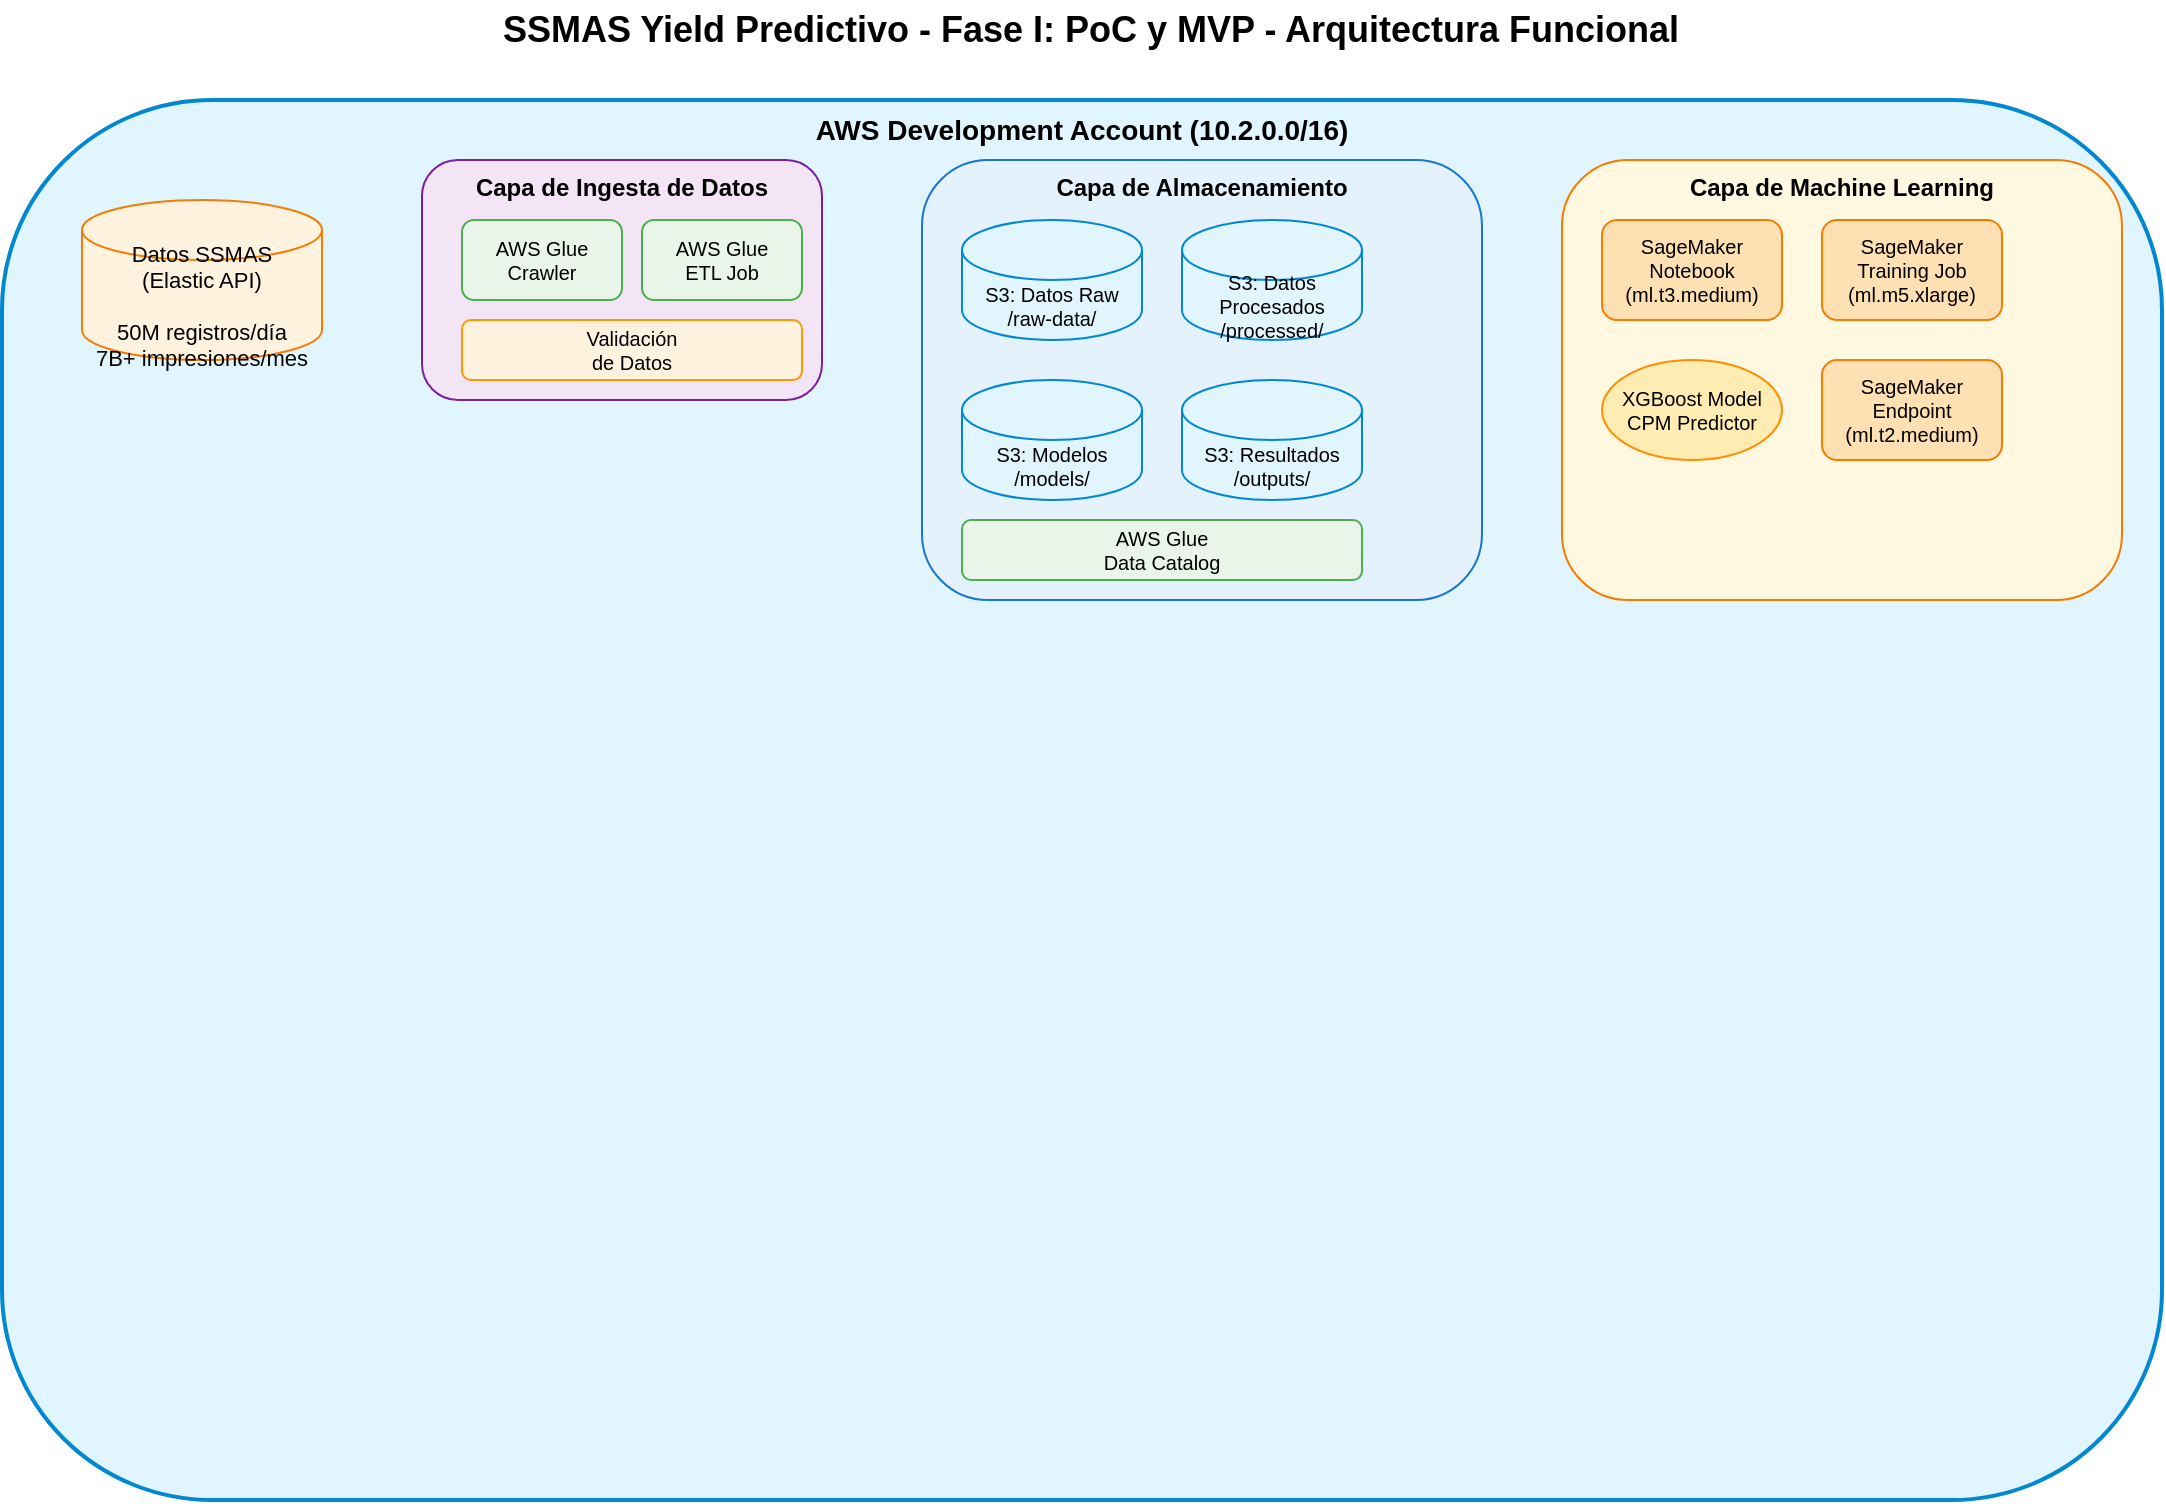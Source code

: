 <mxfile>
  <diagram name="SSMAS Yield Predictivo - Fase I - Arquitectura Funcional" id="caso1-fase1-functional">
    <mxGraphModel dx="1422" dy="821" grid="1" gridSize="10" guides="1" tooltips="1" connect="1" arrows="1" fold="1" page="1" pageScale="1" pageWidth="1169" pageHeight="827" math="0" shadow="0">
      <root>
        <mxCell id="0" />
        <mxCell id="1" parent="0" />

        <!-- Título -->
        <mxCell id="title" value="SSMAS Yield Predictivo - Fase I: PoC y MVP - Arquitectura Funcional" style="text;html=1;strokeColor=none;fillColor=none;align=center;verticalAlign=middle;whiteSpace=wrap;rounded=0;fontSize=18;fontStyle=1" vertex="1" parent="1">
          <mxGeometry x="250" y="20" width="669" height="30" as="geometry" />
        </mxCell>

        <!-- Development Account Container -->
        <mxCell id="dev-account" value="AWS Development Account (10.2.0.0/16)" style="rounded=1;whiteSpace=wrap;html=1;verticalAlign=top;fontSize=14;fontStyle=1;fillColor=#E1F5FE;strokeColor=#0288D1;strokeWidth=2;" vertex="1" parent="1">
          <mxGeometry x="40" y="70" width="1080" height="700" as="geometry" />
        </mxCell>

        <!-- Data Source -->
        <mxCell id="elastic-source" value="Datos SSMAS&#xa;(Elastic API)&#xa;&#xa;50M registros/día&#xa;7B+ impresiones/mes" style="shape=cylinder3;whiteSpace=wrap;html=1;boundedLbl=1;backgroundOutline=1;size=15;fillColor=#FFF3E0;strokeColor=#F57C00;fontSize=11;" vertex="1" parent="1">
          <mxGeometry x="80" y="120" width="120" height="80" as="geometry" />
        </mxCell>

        <!-- Data Ingestion Layer -->
        <mxCell id="ingestion-layer" value="Capa de Ingesta de Datos" style="rounded=1;whiteSpace=wrap;html=1;verticalAlign=top;fontSize=12;fontStyle=1;fillColor=#F3E5F5;strokeColor=#7B1FA2;" vertex="1" parent="1">
          <mxGeometry x="250" y="100" width="200" height="120" as="geometry" />
        </mxCell>

        <mxCell id="glue-crawler" value="AWS Glue&#xa;Crawler" style="rounded=1;whiteSpace=wrap;html=1;fillColor=#E8F5E8;strokeColor=#4CAF50;fontSize=10;" vertex="1" parent="1">
          <mxGeometry x="270" y="130" width="80" height="40" as="geometry" />
        </mxCell>

        <mxCell id="glue-etl" value="AWS Glue&#xa;ETL Job" style="rounded=1;whiteSpace=wrap;html=1;fillColor=#E8F5E8;strokeColor=#4CAF50;fontSize=10;" vertex="1" parent="1">
          <mxGeometry x="360" y="130" width="80" height="40" as="geometry" />
        </mxCell>

        <mxCell id="data-validation" value="Validación&#xa;de Datos" style="rounded=1;whiteSpace=wrap;html=1;fillColor=#FFF3E0;strokeColor=#FF9800;fontSize=10;" vertex="1" parent="1">
          <mxGeometry x="270" y="180" width="170" height="30" as="geometry" />
        </mxCell>

        <!-- Data Storage Layer -->
        <mxCell id="storage-layer" value="Capa de Almacenamiento" style="rounded=1;whiteSpace=wrap;html=1;verticalAlign=top;fontSize=12;fontStyle=1;fillColor=#E3F2FD;strokeColor=#1976D2;" vertex="1" parent="1">
          <mxGeometry x="500" y="100" width="280" height="220" as="geometry" />
        </mxCell>

        <mxCell id="s3-raw" value="S3: Datos Raw&#xa;/raw-data/" style="shape=cylinder3;whiteSpace=wrap;html=1;boundedLbl=1;backgroundOutline=1;size=15;fillColor=#E1F5FE;strokeColor=#0288D1;fontSize=10;" vertex="1" parent="1">
          <mxGeometry x="520" y="130" width="90" height="60" as="geometry" />
        </mxCell>

        <mxCell id="s3-processed" value="S3: Datos&#xa;Procesados&#xa;/processed/" style="shape=cylinder3;whiteSpace=wrap;html=1;boundedLbl=1;backgroundOutline=1;size=15;fillColor=#E1F5FE;strokeColor=#0288D1;fontSize=10;" vertex="1" parent="1">
          <mxGeometry x="630" y="130" width="90" height="60" as="geometry" />
        </mxCell>

        <mxCell id="s3-models" value="S3: Modelos&#xa;/models/" style="shape=cylinder3;whiteSpace=wrap;html=1;boundedLbl=1;backgroundOutline=1;size=15;fillColor=#E1F5FE;strokeColor=#0288D1;fontSize=10;" vertex="1" parent="1">
          <mxGeometry x="520" y="210" width="90" height="60" as="geometry" />
        </mxCell>

        <mxCell id="s3-results" value="S3: Resultados&#xa;/outputs/" style="shape=cylinder3;whiteSpace=wrap;html=1;boundedLbl=1;backgroundOutline=1;size=15;fillColor=#E1F5FE;strokeColor=#0288D1;fontSize=10;" vertex="1" parent="1">
          <mxGeometry x="630" y="210" width="90" height="60" as="geometry" />
        </mxCell>

        <mxCell id="glue-catalog" value="AWS Glue&#xa;Data Catalog" style="rounded=1;whiteSpace=wrap;html=1;fillColor=#E8F5E8;strokeColor=#4CAF50;fontSize=10;" vertex="1" parent="1">
          <mxGeometry x="520" y="280" width="200" height="30" as="geometry" />
        </mxCell>

        <!-- Machine Learning Layer -->
        <mxCell id="ml-layer" value="Capa de Machine Learning" style="rounded=1;whiteSpace=wrap;html=1;verticalAlign=top;fontSize=12;fontStyle=1;fillColor=#FFF8E1;strokeColor=#F57C00;" vertex="1" parent="1">
          <mxGeometry x="820" y="100" width="280" height="220" as="geometry" />
        </mxCell>

        <mxCell id="sagemaker-notebook" value="SageMaker&#xa;Notebook&#xa;(ml.t3.medium)" style="rounded=1;whiteSpace=wrap;html=1;fillColor=#FFE0B2;strokeColor=#F57C00;fontSize=10;" vertex="1" parent="1">
          <mxGeometry x="840" y="130" width="90" height="50" as="geometry" />
        </mxCell>

        <mxCell id="sagemaker-training" value="SageMaker&#xa;Training Job&#xa;(ml.m5.xlarge)" style="rounded=1;whiteSpace=wrap;html=1;fillColor=#FFE0B2;strokeColor=#F57C00;fontSize=10;" vertex="1" parent="1">
          <mxGeometry x="950" y="130" width="90" height="50" as="geometry" />
        </mxCell>

        <mxCell id="xgboost-model" value="XGBoost Model&#xa;CPM Predictor" style="ellipse;whiteSpace=wrap;html=1;fillColor=#FFECB3;strokeColor=#FF8F00;fontSize=10;" vertex="1" parent="1">
          <mxGeometry x="840" y="200" width="90" height="50" as="geometry" />
        </mxCell>

        <mxCell id="sagemaker-endpoint" value="SageMaker&#xa;Endpoint&#xa;(ml.t2.medium)" style="rounded=1;whiteSpace=wrap;html=1;fillColor=#FFE0B2;strokeColor=#F57C00;fontSize=10;" vertex="1" parent="1">
          <mxGeometry x="950" y="200" width="90" height="50" as="geometry" />
        </mxCell>

        <mxCell id="model-registry" value="Model Registry&#xa;& Versioning" style="rounded=1;whiteSpace=wrap;html=1;fillColor=#FFF3E0;strokeColor=#FF9800;fontSize=10;" vertex="1" parent="1">
          <mxGeometry x="840" y="270" width="200" height="30" as="geometry" />
        </mxCell>

        <!-- API and Integration Layer -->
        <mxCell id="api-layer" value="Capa de API e Integración" style="rounded=1;whiteSpace=wrap;html=1;verticalAlign=top;fontSize=12;fontStyle=1;fillColor=#E8F5E8;strokeColor=#4CAF50;" vertex="1" parent="1">
          <mxGeometry x="500" y="360" width="280" height="150" as="geometry" />
        </mxCell>

        <mxCell id="api-gateway" value="API Gateway&#xa;/predict endpoint" style="rounded=1;whiteSpace=wrap;html=1;fillColor=#C8E6C9;strokeColor=#4CAF50;fontSize=10;" vertex="1" parent="1">
          <mxGeometry x="520" y="390" width="100" height="40" as="geometry" />
        </mxCell>

        <mxCell id="lambda-integration" value="Lambda&#xa;Integration" style="rounded=1;whiteSpace=wrap;html=1;fillColor=#C8E6C9;strokeColor=#4CAF50;fontSize=10;" vertex="1" parent="1">
          <mxGeometry x="640" y="390" width="80" height="40" as="geometry" />
        </mxCell>

        <mxCell id="data-validation-api" value="Validación de Input&#xa;& Transformación" style="rounded=1;whiteSpace=wrap;html=1;fillColor=#A5D6A7;strokeColor=#388E3C;fontSize=10;" vertex="1" parent="1">
          <mxGeometry x="520" y="450" width="200" height="40" as="geometry" />
        </mxCell>

        <!-- Monitoring and Security Layer -->
        <mxCell id="monitoring-layer" value="Capa de Monitorización y Seguridad" style="rounded=1;whiteSpace=wrap;html=1;verticalAlign=top;fontSize=12;fontStyle=1;fillColor=#FCE4EC;strokeColor=#C2185B;" vertex="1" parent="1">
          <mxGeometry x="80" y="550" width="1000" height="180" as="geometry" />
        </mxCell>

        <mxCell id="cloudwatch" value="CloudWatch&#xa;Logs & Metrics" style="rounded=1;whiteSpace=wrap;html=1;fillColor=#F8BBD9;strokeColor=#C2185B;fontSize=10;" vertex="1" parent="1">
          <mxGeometry x="120" y="590" width="100" height="40" as="geometry" />
        </mxCell>

        <mxCell id="cloudwatch-dashboard" value="CloudWatch&#xa;Dashboard" style="rounded=1;whiteSpace=wrap;html=1;fillColor=#F8BBD9;strokeColor=#C2185B;fontSize=10;" vertex="1" parent="1">
          <mxGeometry x="240" y="590" width="100" height="40" as="geometry" />
        </mxCell>

        <mxCell id="cloudwatch-alarms" value="CloudWatch&#xa;Alarms" style="rounded=1;whiteSpace=wrap;html=1;fillColor=#F8BBD9;strokeColor=#C2185B;fontSize=10;" vertex="1" parent="1">
          <mxGeometry x="360" y="590" width="100" height="40" as="geometry" />
        </mxCell>

        <mxCell id="iam-roles" value="IAM Roles&#xa;& Policies" style="rounded=1;whiteSpace=wrap;html=1;fillColor=#FFCDD2;strokeColor=#D32F2F;fontSize=10;" vertex="1" parent="1">
          <mxGeometry x="500" y="590" width="100" height="40" as="geometry" />
        </mxCell>

        <mxCell id="kms-encryption" value="KMS&#xa;Encryption" style="rounded=1;whiteSpace=wrap;html=1;fillColor=#FFCDD2;strokeColor=#D32F2F;fontSize=10;" vertex="1" parent="1">
          <mxGeometry x="620" y="590" width="100" height="40" as="geometry" />
        </mxCell>

        <mxCell id="vpc-security" value="VPC&#xa;Security Groups" style="rounded=1;whiteSpace=wrap;html=1;fillColor=#FFCDD2;strokeColor=#D32F2F;fontSize=10;" vertex="1" parent="1">
          <mxGeometry x="740" y="590" width="100" height="40" as="geometry" />
        </mxCell>

        <mxCell id="custom-metrics" value="Métricas Personalizadas&#xa;RMSE, MAE, Latencia" style="rounded=1;whiteSpace=wrap;html=1;fillColor=#F8BBD9;strokeColor=#C2185B;fontSize=10;" vertex="1" parent="1">
          <mxGeometry x="120" y="650" width="220" height="40" as="geometry" />
        </mxCell>

        <mxCell id="logging-structure" value="Structured Logging&#xa;JSON Format" style="rounded=1;whiteSpace=wrap;html=1;fillColor=#F8BBD9;strokeColor=#C2185B;fontSize=10;" vertex="1" parent="1">
          <mxGeometry x="360" y="650" width="140" height="40" as="geometry" />
        </mxCell>

        <mxCell id="security-compliance" value="Security Compliance&#xa;GDPR, Data Protection" style="rounded=1;whiteSpace=wrap;html=1;fillColor=#FFCDD2;strokeColor=#D32F2F;fontSize=10;" vertex="1" parent="1">
          <mxGeometry x="520" y="650" width="200" height="40" as="geometry" />
        </mxCell>

        <mxCell id="cost-monitoring" value="Cost Monitoring&#xa;AWS Cost Explorer" style="rounded=1;whiteSpace=wrap;html=1;fillColor=#F8BBD9;strokeColor=#C2185B;fontSize=10;" vertex="1" parent="1">
          <mxGeometry x="740" y="650" width="140" height="40" as="geometry" />
        </mxCell>

        <!-- Testing and Validation -->
        <mxCell id="testing-app" value="Aplicación de Testing&#xa;&#xa;• Load Testing&#xa;• Accuracy Validation&#xa;• Performance Metrics" style="rounded=1;whiteSpace=wrap;html=1;fillColor=#EEEEEE;strokeColor=#616161;fontSize=10;" vertex="1" parent="1">
          <mxGeometry x="250" y="360" width="160" height="100" as="geometry" />
        </mxCell>

        <!-- Data Flow Arrows -->
        <mxCell id="arrow1" value="" style="endArrow=classic;html=1;rounded=0;exitX=1;exitY=0.5;exitDx=0;exitDy=0;exitPerimeter=0;entryX=0;entryY=0.5;entryDx=0;entryDy=0;strokeWidth=2;strokeColor=#2196F3;" edge="1" parent="1" source="elastic-source" target="ingestion-layer">
          <mxGeometry width="50" height="50" relative="1" as="geometry">
            <mxPoint x="210" y="160" as="sourcePoint" />
            <mxPoint x="250" y="160" as="targetPoint" />
          </mxGeometry>
        </mxCell>

        <mxCell id="arrow2" value="" style="endArrow=classic;html=1;rounded=0;exitX=1;exitY=0.5;exitDx=0;exitDy=0;entryX=0;entryY=0.5;entryDx=0;entryDy=0;strokeWidth=2;strokeColor=#4CAF50;" edge="1" parent="1" source="ingestion-layer" target="storage-layer">
          <mxGeometry width="50" height="50" relative="1" as="geometry">
            <mxPoint x="450" y="160" as="sourcePoint" />
            <mxPoint x="500" y="160" as="targetPoint" />
          </mxGeometry>
        </mxCell>

        <mxCell id="arrow3" value="" style="endArrow=classic;html=1;rounded=0;exitX=1;exitY=0.5;exitDx=0;exitDy=0;entryX=0;entryY=0.5;entryDx=0;entryDy=0;strokeWidth=2;strokeColor=#FF9800;" edge="1" parent="1" source="storage-layer" target="ml-layer">
          <mxGeometry width="50" height="50" relative="1" as="geometry">
            <mxPoint x="780" y="210" as="sourcePoint" />
            <mxPoint x="820" y="210" as="targetPoint" />
          </mxGeometry>
        </mxCell>

        <mxCell id="arrow4" value="" style="endArrow=classic;html=1;rounded=0;exitX=0.5;exitY=1;exitDx=0;exitDy=0;entryX=0.5;entryY=0;entryDx=0;entryDy=0;strokeWidth=2;strokeColor=#9C27B0;" edge="1" parent="1" source="sagemaker-endpoint" target="api-layer">
          <mxGeometry width="50" height="50" relative="1" as="geometry">
            <mxPoint x="995" y="250" as="sourcePoint" />
            <mxPoint x="640" y="360" as="targetPoint" />
            <Array as="points">
              <mxPoint x="995" y="330" />
              <mxPoint x="640" y="330" />
            </Array>
          </mxGeometry>
        </mxCell>

        <mxCell id="arrow5" value="" style="endArrow=classic;html=1;rounded=0;exitX=0;exitY=0.5;exitDx=0;exitDy=0;entryX=1;entryY=0.5;entryDx=0;entryDy=0;strokeWidth=2;strokeColor=#E91E63;" edge="1" parent="1" source="api-layer" target="testing-app">
          <mxGeometry width="50" height="50" relative="1" as="geometry">
            <mxPoint x="500" y="435" as="sourcePoint" />
            <mxPoint x="410" y="410" as="targetPoint" />
          </mxGeometry>
        </mxCell>

        <!-- Feature Engineering Detail -->
        <mxCell id="feature-detail" value="Feature Engineering:&#xa;• Temporal (hora, día)&#xa;• Geográficas (country_tier)&#xa;• Dispositivo (performance_score)&#xa;• Agregaciones (CPM_7d)" style="rounded=1;whiteSpace=wrap;html=1;fillColor=#F1F8E9;strokeColor=#689F38;fontSize=9;verticalAlign=top;" vertex="1" parent="1">
          <mxGeometry x="270" y="240" width="170" height="80" as="geometry" />
        </mxCell>

        <!-- Legend -->
        <mxCell id="legend" value="Leyenda:" style="text;html=1;strokeColor=none;fillColor=none;align=left;verticalAlign=top;whiteSpace=wrap;rounded=0;fontSize=12;fontStyle=1" vertex="1" parent="1">
          <mxGeometry x="910" y="580" width="60" height="20" as="geometry" />
        </mxCell>

        <mxCell id="legend-data" value="→ Flujo de Datos" style="text;html=1;strokeColor=none;fillColor=none;align=left;verticalAlign=middle;whiteSpace=wrap;rounded=0;fontSize=10;" vertex="1" parent="1">
          <mxGeometry x="920" y="600" width="100" height="15" as="geometry" />
        </mxCell>

        <mxCell id="legend-ml" value="→ ML Training" style="text;html=1;strokeColor=none;fillColor=none;align=left;verticalAlign=middle;whiteSpace=wrap;rounded=0;fontSize=10;" vertex="1" parent="1">
          <mxGeometry x="920" y="620" width="100" height="15" as="geometry" />
        </mxCell>

        <mxCell id="legend-api" value="→ API Calls" style="text;html=1;strokeColor=none;fillColor=none;align=left;verticalAlign=middle;whiteSpace=wrap;rounded=0;fontSize=10;" vertex="1" parent="1">
          <mxGeometry x="920" y="640" width="100" height="15" as="geometry" />
        </mxCell>

        <mxCell id="legend-test" value="→ Testing" style="text;html=1;strokeColor=none;fillColor=none;align=left;verticalAlign=middle;whiteSpace=wrap;rounded=0;fontSize=10;" vertex="1" parent="1">
          <mxGeometry x="920" y="660" width="100" height="15" as="geometry" />
        </mxCell>

        <!-- Metrics Box -->
        <mxCell id="metrics-box" value="Métricas Objetivo:&#xa;• RMSE &lt; 0.50 EUR&#xa;• Latencia P95 &lt; 50ms&#xa;• Throughput &gt; 1K/seg&#xa;• Uptime &gt; 99.5%" style="rounded=1;whiteSpace=wrap;html=1;fillColor=#FFEBEE;strokeColor=#D32F2F;fontSize=10;verticalAlign=top;" vertex="1" parent="1">
          <mxGeometry x="80" y="360" width="140" height="100" as="geometry" />
        </mxCell>

      </root>
    </mxGraphModel>
  </diagram>
</mxfile>